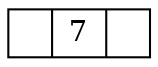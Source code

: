digraph arbre {
    node [shape=record, height=.1]
    edge [tailclip=false, arrowtail = dot, dir=both];
    n0x146004080 [label="<gauche> | <valeur> 7 | <droit>"];

}